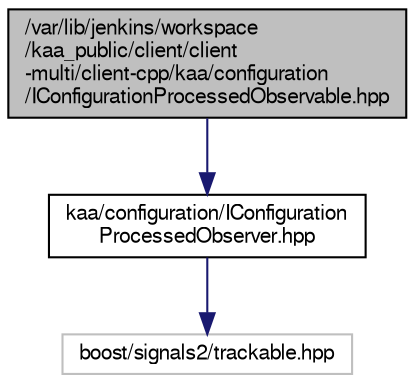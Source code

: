 digraph "/var/lib/jenkins/workspace/kaa_public/client/client-multi/client-cpp/kaa/configuration/IConfigurationProcessedObservable.hpp"
{
  bgcolor="transparent";
  edge [fontname="FreeSans",fontsize="10",labelfontname="FreeSans",labelfontsize="10"];
  node [fontname="FreeSans",fontsize="10",shape=record];
  Node1 [label="/var/lib/jenkins/workspace\l/kaa_public/client/client\l-multi/client-cpp/kaa/configuration\l/IConfigurationProcessedObservable.hpp",height=0.2,width=0.4,color="black", fillcolor="grey75", style="filled" fontcolor="black"];
  Node1 -> Node2 [color="midnightblue",fontsize="10",style="solid",fontname="FreeSans"];
  Node2 [label="kaa/configuration/IConfiguration\lProcessedObserver.hpp",height=0.2,width=0.4,color="black",URL="$IConfigurationProcessedObserver_8hpp.html"];
  Node2 -> Node3 [color="midnightblue",fontsize="10",style="solid",fontname="FreeSans"];
  Node3 [label="boost/signals2/trackable.hpp",height=0.2,width=0.4,color="grey75"];
}
